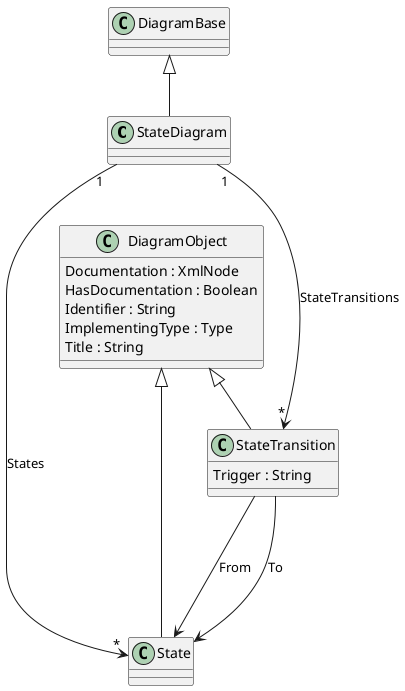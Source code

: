 @startuml
class StateDiagram {
}

class DiagramBase {
}

class State {
}

class DiagramObject {
	Documentation : XmlNode
	HasDocumentation : Boolean
	Identifier : String
	ImplementingType : Type
	Title : String
}

class StateTransition {
	Trigger : String
}


DiagramBase <|-- StateDiagram
DiagramObject <|-- State
DiagramObject <|-- StateTransition

StateDiagram "1" ---> "*" State : States
StateDiagram "1" ---> "*" StateTransition : StateTransitions
StateTransition ---> State : From
StateTransition ---> State : To
